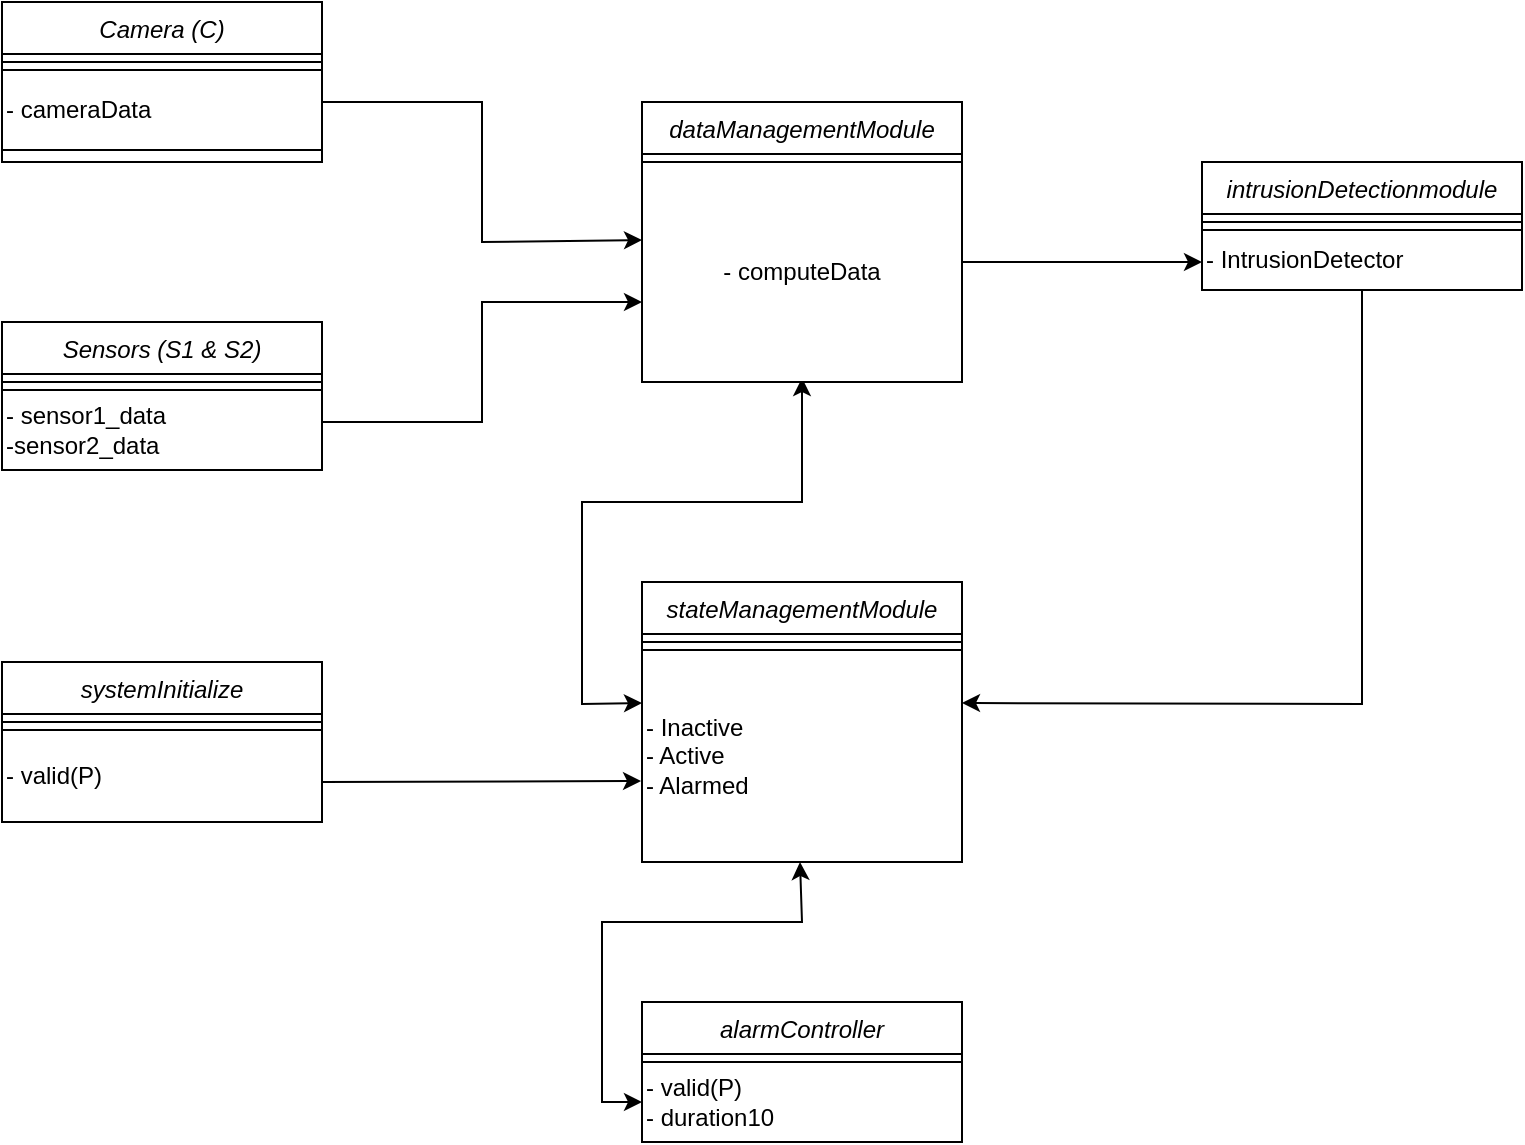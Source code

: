 <mxfile version="22.1.4" type="github">
  <diagram id="C5RBs43oDa-KdzZeNtuy" name="Page-1">
    <mxGraphModel dx="955" dy="943" grid="1" gridSize="10" guides="1" tooltips="1" connect="1" arrows="1" fold="1" page="1" pageScale="1" pageWidth="827" pageHeight="1169" math="0" shadow="0">
      <root>
        <mxCell id="WIyWlLk6GJQsqaUBKTNV-0" />
        <mxCell id="WIyWlLk6GJQsqaUBKTNV-1" parent="WIyWlLk6GJQsqaUBKTNV-0" />
        <mxCell id="zkfFHV4jXpPFQw0GAbJ--0" value="Camera (C)" style="swimlane;fontStyle=2;align=center;verticalAlign=top;childLayout=stackLayout;horizontal=1;startSize=26;horizontalStack=0;resizeParent=1;resizeLast=0;collapsible=1;marginBottom=0;rounded=0;shadow=0;strokeWidth=1;" parent="WIyWlLk6GJQsqaUBKTNV-1" vertex="1">
          <mxGeometry x="40" y="110" width="160" height="80" as="geometry">
            <mxRectangle x="40" y="80" width="160" height="26" as="alternateBounds" />
          </mxGeometry>
        </mxCell>
        <mxCell id="zkfFHV4jXpPFQw0GAbJ--4" value="" style="line;html=1;strokeWidth=1;align=left;verticalAlign=middle;spacingTop=-1;spacingLeft=3;spacingRight=3;rotatable=0;labelPosition=right;points=[];portConstraint=eastwest;" parent="zkfFHV4jXpPFQw0GAbJ--0" vertex="1">
          <mxGeometry y="26" width="160" height="8" as="geometry" />
        </mxCell>
        <mxCell id="YfsMgfDoLURqCBZmsfDK-34" value="- cameraData" style="whiteSpace=wrap;html=1;align=left;" vertex="1" parent="zkfFHV4jXpPFQw0GAbJ--0">
          <mxGeometry y="34" width="160" height="40" as="geometry" />
        </mxCell>
        <mxCell id="YfsMgfDoLURqCBZmsfDK-0" value="Sensors (S1 &amp; S2)" style="swimlane;fontStyle=2;align=center;verticalAlign=top;childLayout=stackLayout;horizontal=1;startSize=26;horizontalStack=0;resizeParent=1;resizeLast=0;collapsible=1;marginBottom=0;rounded=0;shadow=0;strokeWidth=1;" vertex="1" parent="WIyWlLk6GJQsqaUBKTNV-1">
          <mxGeometry x="40" y="270" width="160" height="74" as="geometry">
            <mxRectangle x="40" y="240" width="160" height="26" as="alternateBounds" />
          </mxGeometry>
        </mxCell>
        <mxCell id="YfsMgfDoLURqCBZmsfDK-1" value="" style="line;html=1;strokeWidth=1;align=left;verticalAlign=middle;spacingTop=-1;spacingLeft=3;spacingRight=3;rotatable=0;labelPosition=right;points=[];portConstraint=eastwest;" vertex="1" parent="YfsMgfDoLURqCBZmsfDK-0">
          <mxGeometry y="26" width="160" height="8" as="geometry" />
        </mxCell>
        <mxCell id="YfsMgfDoLURqCBZmsfDK-35" value="- sensor1_data&lt;br&gt;-sensor2_data" style="whiteSpace=wrap;html=1;align=left;" vertex="1" parent="YfsMgfDoLURqCBZmsfDK-0">
          <mxGeometry y="34" width="160" height="40" as="geometry" />
        </mxCell>
        <mxCell id="YfsMgfDoLURqCBZmsfDK-4" value="dataManagementModule" style="swimlane;fontStyle=2;align=center;verticalAlign=top;childLayout=stackLayout;horizontal=1;startSize=26;horizontalStack=0;resizeParent=1;resizeLast=0;collapsible=1;marginBottom=0;rounded=0;shadow=0;strokeWidth=1;" vertex="1" parent="WIyWlLk6GJQsqaUBKTNV-1">
          <mxGeometry x="360" y="160" width="160" height="138" as="geometry">
            <mxRectangle x="350" y="80" width="160" height="26" as="alternateBounds" />
          </mxGeometry>
        </mxCell>
        <mxCell id="YfsMgfDoLURqCBZmsfDK-5" value="" style="line;html=1;strokeWidth=1;align=left;verticalAlign=middle;spacingTop=-1;spacingLeft=3;spacingRight=3;rotatable=0;labelPosition=right;points=[];portConstraint=eastwest;" vertex="1" parent="YfsMgfDoLURqCBZmsfDK-4">
          <mxGeometry y="26" width="160" height="8" as="geometry" />
        </mxCell>
        <mxCell id="YfsMgfDoLURqCBZmsfDK-6" value="stateManagementModule" style="swimlane;fontStyle=2;align=center;verticalAlign=top;childLayout=stackLayout;horizontal=1;startSize=26;horizontalStack=0;resizeParent=1;resizeLast=0;collapsible=1;marginBottom=0;rounded=0;shadow=0;strokeWidth=1;" vertex="1" parent="WIyWlLk6GJQsqaUBKTNV-1">
          <mxGeometry x="360" y="400" width="160" height="140" as="geometry">
            <mxRectangle x="360" y="400" width="160" height="26" as="alternateBounds" />
          </mxGeometry>
        </mxCell>
        <mxCell id="YfsMgfDoLURqCBZmsfDK-7" value="" style="line;html=1;strokeWidth=1;align=left;verticalAlign=middle;spacingTop=-1;spacingLeft=3;spacingRight=3;rotatable=0;labelPosition=right;points=[];portConstraint=eastwest;" vertex="1" parent="YfsMgfDoLURqCBZmsfDK-6">
          <mxGeometry y="26" width="160" height="8" as="geometry" />
        </mxCell>
        <mxCell id="YfsMgfDoLURqCBZmsfDK-20" value="- Inactive&lt;br&gt;- Active&lt;br&gt;&lt;div style=&quot;&quot;&gt;&lt;span style=&quot;background-color: initial;&quot;&gt;- Alarmed&lt;/span&gt;&lt;/div&gt;" style="whiteSpace=wrap;html=1;align=left;" vertex="1" parent="YfsMgfDoLURqCBZmsfDK-6">
          <mxGeometry y="34" width="160" height="106" as="geometry" />
        </mxCell>
        <mxCell id="YfsMgfDoLURqCBZmsfDK-8" value="intrusionDetectionmodule" style="swimlane;fontStyle=2;align=center;verticalAlign=top;childLayout=stackLayout;horizontal=1;startSize=26;horizontalStack=0;resizeParent=1;resizeLast=0;collapsible=1;marginBottom=0;rounded=0;shadow=0;strokeWidth=1;" vertex="1" parent="WIyWlLk6GJQsqaUBKTNV-1">
          <mxGeometry x="640" y="190" width="160" height="64" as="geometry">
            <mxRectangle x="640" y="190" width="160" height="26" as="alternateBounds" />
          </mxGeometry>
        </mxCell>
        <mxCell id="YfsMgfDoLURqCBZmsfDK-9" value="" style="line;html=1;strokeWidth=1;align=left;verticalAlign=middle;spacingTop=-1;spacingLeft=3;spacingRight=3;rotatable=0;labelPosition=right;points=[];portConstraint=eastwest;" vertex="1" parent="YfsMgfDoLURqCBZmsfDK-8">
          <mxGeometry y="26" width="160" height="8" as="geometry" />
        </mxCell>
        <mxCell id="YfsMgfDoLURqCBZmsfDK-25" value="- IntrusionDetector" style="whiteSpace=wrap;html=1;align=left;" vertex="1" parent="YfsMgfDoLURqCBZmsfDK-8">
          <mxGeometry y="34" width="160" height="30" as="geometry" />
        </mxCell>
        <mxCell id="YfsMgfDoLURqCBZmsfDK-10" value="alarmController" style="swimlane;fontStyle=2;align=center;verticalAlign=top;childLayout=stackLayout;horizontal=1;startSize=26;horizontalStack=0;resizeParent=1;resizeLast=0;collapsible=1;marginBottom=0;rounded=0;shadow=0;strokeWidth=1;" vertex="1" parent="WIyWlLk6GJQsqaUBKTNV-1">
          <mxGeometry x="360" y="610" width="160" height="70" as="geometry">
            <mxRectangle x="640" y="400" width="160" height="26" as="alternateBounds" />
          </mxGeometry>
        </mxCell>
        <mxCell id="YfsMgfDoLURqCBZmsfDK-11" value="" style="line;html=1;strokeWidth=1;align=left;verticalAlign=middle;spacingTop=-1;spacingLeft=3;spacingRight=3;rotatable=0;labelPosition=right;points=[];portConstraint=eastwest;" vertex="1" parent="YfsMgfDoLURqCBZmsfDK-10">
          <mxGeometry y="26" width="160" height="8" as="geometry" />
        </mxCell>
        <mxCell id="YfsMgfDoLURqCBZmsfDK-12" value="" style="endArrow=classic;html=1;rounded=0;entryX=0;entryY=0.5;entryDx=0;entryDy=0;" edge="1" parent="WIyWlLk6GJQsqaUBKTNV-1" target="YfsMgfDoLURqCBZmsfDK-4">
          <mxGeometry width="50" height="50" relative="1" as="geometry">
            <mxPoint x="200" y="160" as="sourcePoint" />
            <mxPoint x="360" y="220" as="targetPoint" />
            <Array as="points">
              <mxPoint x="280" y="160" />
              <mxPoint x="280" y="230" />
            </Array>
          </mxGeometry>
        </mxCell>
        <mxCell id="YfsMgfDoLURqCBZmsfDK-13" value="" style="endArrow=classic;html=1;rounded=0;" edge="1" parent="WIyWlLk6GJQsqaUBKTNV-1">
          <mxGeometry width="50" height="50" relative="1" as="geometry">
            <mxPoint x="200" y="320" as="sourcePoint" />
            <mxPoint x="360" y="260" as="targetPoint" />
            <Array as="points">
              <mxPoint x="280" y="320" />
              <mxPoint x="280" y="260" />
            </Array>
          </mxGeometry>
        </mxCell>
        <mxCell id="YfsMgfDoLURqCBZmsfDK-21" value="" style="endArrow=classic;startArrow=classic;html=1;rounded=0;exitX=0;exitY=0.25;exitDx=0;exitDy=0;" edge="1" parent="WIyWlLk6GJQsqaUBKTNV-1" source="YfsMgfDoLURqCBZmsfDK-20">
          <mxGeometry width="50" height="50" relative="1" as="geometry">
            <mxPoint x="390" y="348" as="sourcePoint" />
            <mxPoint x="440" y="298" as="targetPoint" />
            <Array as="points">
              <mxPoint x="330" y="461" />
              <mxPoint x="330" y="360" />
              <mxPoint x="440" y="360" />
            </Array>
          </mxGeometry>
        </mxCell>
        <mxCell id="YfsMgfDoLURqCBZmsfDK-22" value="" style="endArrow=classic;html=1;rounded=0;" edge="1" parent="WIyWlLk6GJQsqaUBKTNV-1">
          <mxGeometry width="50" height="50" relative="1" as="geometry">
            <mxPoint x="520" y="240" as="sourcePoint" />
            <mxPoint x="640" y="240" as="targetPoint" />
          </mxGeometry>
        </mxCell>
        <mxCell id="YfsMgfDoLURqCBZmsfDK-23" value="" style="endArrow=classic;html=1;rounded=0;entryX=1;entryY=0.25;entryDx=0;entryDy=0;exitX=0.5;exitY=1;exitDx=0;exitDy=0;" edge="1" parent="WIyWlLk6GJQsqaUBKTNV-1" source="YfsMgfDoLURqCBZmsfDK-8" target="YfsMgfDoLURqCBZmsfDK-20">
          <mxGeometry width="50" height="50" relative="1" as="geometry">
            <mxPoint x="400" y="440" as="sourcePoint" />
            <mxPoint x="450" y="390" as="targetPoint" />
            <Array as="points">
              <mxPoint x="720" y="461" />
            </Array>
          </mxGeometry>
        </mxCell>
        <mxCell id="YfsMgfDoLURqCBZmsfDK-26" value="" style="endArrow=classic;startArrow=classic;html=1;rounded=0;exitX=0;exitY=0.5;exitDx=0;exitDy=0;" edge="1" parent="WIyWlLk6GJQsqaUBKTNV-1" source="YfsMgfDoLURqCBZmsfDK-27">
          <mxGeometry width="50" height="50" relative="1" as="geometry">
            <mxPoint x="389" y="590" as="sourcePoint" />
            <mxPoint x="439" y="540" as="targetPoint" />
            <Array as="points">
              <mxPoint x="340" y="660" />
              <mxPoint x="340" y="640" />
              <mxPoint x="340" y="570" />
              <mxPoint x="440" y="570" />
            </Array>
          </mxGeometry>
        </mxCell>
        <mxCell id="YfsMgfDoLURqCBZmsfDK-27" value="&lt;div style=&quot;&quot;&gt;&lt;span style=&quot;background-color: initial;&quot;&gt;- valid(P)&lt;/span&gt;&lt;/div&gt;&lt;div style=&quot;&quot;&gt;&lt;span style=&quot;background-color: initial;&quot;&gt;- duration10&lt;/span&gt;&lt;/div&gt;" style="whiteSpace=wrap;html=1;align=left;" vertex="1" parent="WIyWlLk6GJQsqaUBKTNV-1">
          <mxGeometry x="360" y="640" width="160" height="40" as="geometry" />
        </mxCell>
        <mxCell id="YfsMgfDoLURqCBZmsfDK-28" value="systemInitialize" style="swimlane;fontStyle=2;align=center;verticalAlign=top;childLayout=stackLayout;horizontal=1;startSize=26;horizontalStack=0;resizeParent=1;resizeLast=0;collapsible=1;marginBottom=0;rounded=0;shadow=0;strokeWidth=1;" vertex="1" parent="WIyWlLk6GJQsqaUBKTNV-1">
          <mxGeometry x="40" y="440" width="160" height="80" as="geometry">
            <mxRectangle x="360" y="400" width="160" height="26" as="alternateBounds" />
          </mxGeometry>
        </mxCell>
        <mxCell id="YfsMgfDoLURqCBZmsfDK-29" value="" style="line;html=1;strokeWidth=1;align=left;verticalAlign=middle;spacingTop=-1;spacingLeft=3;spacingRight=3;rotatable=0;labelPosition=right;points=[];portConstraint=eastwest;" vertex="1" parent="YfsMgfDoLURqCBZmsfDK-28">
          <mxGeometry y="26" width="160" height="8" as="geometry" />
        </mxCell>
        <mxCell id="YfsMgfDoLURqCBZmsfDK-30" value="- valid(P)" style="whiteSpace=wrap;html=1;align=left;" vertex="1" parent="YfsMgfDoLURqCBZmsfDK-28">
          <mxGeometry y="34" width="160" height="46" as="geometry" />
        </mxCell>
        <mxCell id="YfsMgfDoLURqCBZmsfDK-31" value="" style="endArrow=classic;html=1;rounded=0;exitX=1;exitY=0.75;exitDx=0;exitDy=0;entryX=-0.003;entryY=0.618;entryDx=0;entryDy=0;entryPerimeter=0;" edge="1" parent="WIyWlLk6GJQsqaUBKTNV-1" source="YfsMgfDoLURqCBZmsfDK-28" target="YfsMgfDoLURqCBZmsfDK-20">
          <mxGeometry width="50" height="50" relative="1" as="geometry">
            <mxPoint x="400" y="440" as="sourcePoint" />
            <mxPoint x="350" y="500" as="targetPoint" />
          </mxGeometry>
        </mxCell>
        <mxCell id="YfsMgfDoLURqCBZmsfDK-36" value="- computeData" style="whiteSpace=wrap;html=1;" vertex="1" parent="WIyWlLk6GJQsqaUBKTNV-1">
          <mxGeometry x="360" y="190" width="160" height="110" as="geometry" />
        </mxCell>
      </root>
    </mxGraphModel>
  </diagram>
</mxfile>

